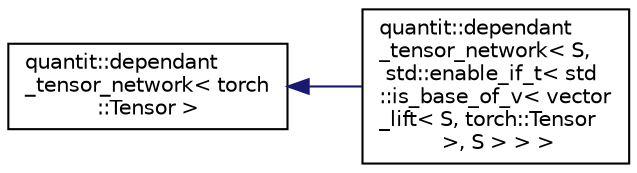 digraph "Graphical Class Hierarchy"
{
 // LATEX_PDF_SIZE
  edge [fontname="Helvetica",fontsize="10",labelfontname="Helvetica",labelfontsize="10"];
  node [fontname="Helvetica",fontsize="10",shape=record];
  rankdir="LR";
  Node0 [label="quantit::dependant\l_tensor_network\< torch\l::Tensor \>",height=0.2,width=0.4,color="black", fillcolor="white", style="filled",URL="$structquantit_1_1dependant__tensor__network_3_01torch_1_1Tensor_01_4.html",tooltip=" "];
  Node0 -> Node1 [dir="back",color="midnightblue",fontsize="10",style="solid",fontname="Helvetica"];
  Node1 [label="quantit::dependant\l_tensor_network\< S,\l std::enable_if_t\< std\l::is_base_of_v\< vector\l_lift\< S, torch::Tensor\l \>, S \> \> \>",height=0.2,width=0.4,color="black", fillcolor="white", style="filled",URL="$structquantit_1_1dependant__tensor__network_3_01S_00_01std_1_1enable__if__t_3_01std_1_1is__base_060016cbe70a4089cd834cde17bb5eac.html",tooltip=" "];
}
